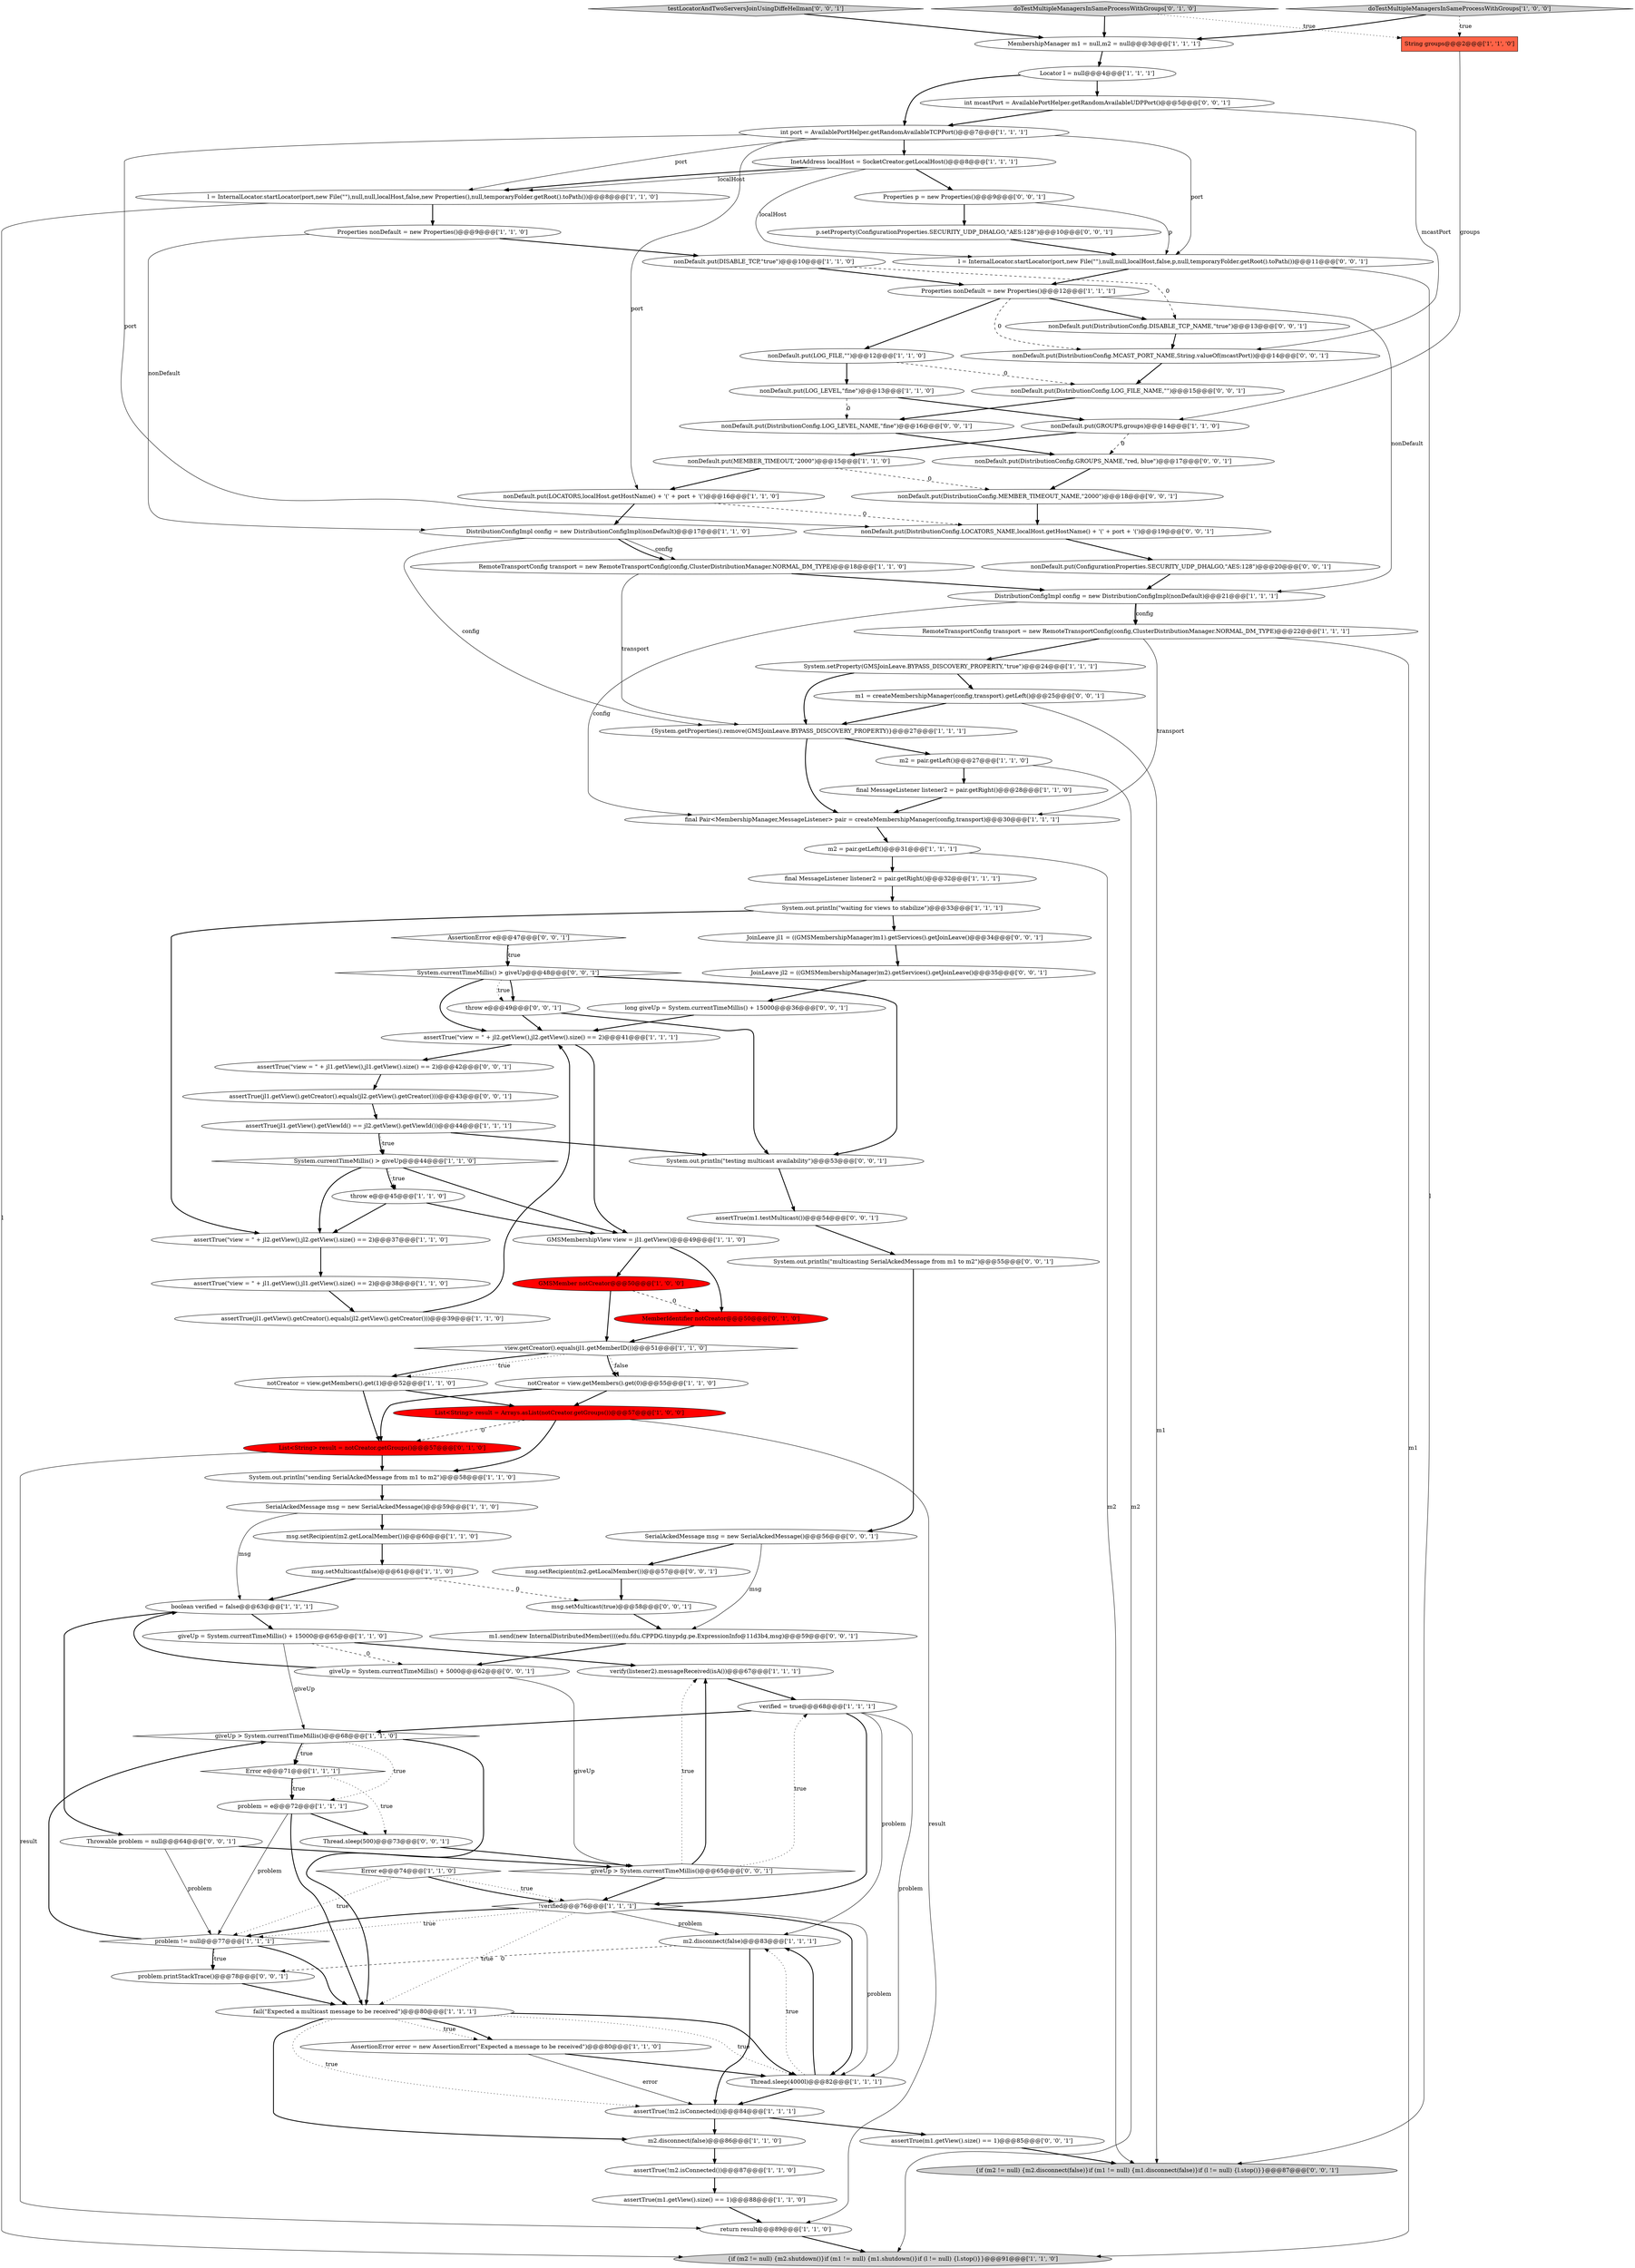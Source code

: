 digraph {
8 [style = filled, label = "view.getCreator().equals(jl1.getMemberID())@@@51@@@['1', '1', '0']", fillcolor = white, shape = diamond image = "AAA0AAABBB1BBB"];
96 [style = filled, label = "assertTrue(jl1.getView().getCreator().equals(jl2.getView().getCreator()))@@@43@@@['0', '0', '1']", fillcolor = white, shape = ellipse image = "AAA0AAABBB3BBB"];
102 [style = filled, label = "JoinLeave jl1 = ((GMSMembershipManager)m1).getServices().getJoinLeave()@@@34@@@['0', '0', '1']", fillcolor = white, shape = ellipse image = "AAA0AAABBB3BBB"];
29 [style = filled, label = "assertTrue(\"view = \" + jl2.getView(),jl2.getView().size() == 2)@@@41@@@['1', '1', '1']", fillcolor = white, shape = ellipse image = "AAA0AAABBB1BBB"];
25 [style = filled, label = "nonDefault.put(GROUPS,groups)@@@14@@@['1', '1', '0']", fillcolor = white, shape = ellipse image = "AAA0AAABBB1BBB"];
40 [style = filled, label = "final Pair<MembershipManager,MessageListener> pair = createMembershipManager(config,transport)@@@30@@@['1', '1', '1']", fillcolor = white, shape = ellipse image = "AAA0AAABBB1BBB"];
48 [style = filled, label = "verify(listener2).messageReceived(isA())@@@67@@@['1', '1', '1']", fillcolor = white, shape = ellipse image = "AAA0AAABBB1BBB"];
71 [style = filled, label = "nonDefault.put(DistributionConfig.LOG_LEVEL_NAME,\"fine\")@@@16@@@['0', '0', '1']", fillcolor = white, shape = ellipse image = "AAA0AAABBB3BBB"];
101 [style = filled, label = "assertTrue(\"view = \" + jl1.getView(),jl1.getView().size() == 2)@@@42@@@['0', '0', '1']", fillcolor = white, shape = ellipse image = "AAA0AAABBB3BBB"];
24 [style = filled, label = "l = InternalLocator.startLocator(port,new File(\"\"),null,null,localHost,false,new Properties(),null,temporaryFolder.getRoot().toPath())@@@8@@@['1', '1', '0']", fillcolor = white, shape = ellipse image = "AAA0AAABBB1BBB"];
74 [style = filled, label = "assertTrue(m1.testMulticast())@@@54@@@['0', '0', '1']", fillcolor = white, shape = ellipse image = "AAA0AAABBB3BBB"];
55 [style = filled, label = "DistributionConfigImpl config = new DistributionConfigImpl(nonDefault)@@@17@@@['1', '1', '0']", fillcolor = white, shape = ellipse image = "AAA0AAABBB1BBB"];
98 [style = filled, label = "throw e@@@49@@@['0', '0', '1']", fillcolor = white, shape = ellipse image = "AAA0AAABBB3BBB"];
19 [style = filled, label = "giveUp = System.currentTimeMillis() + 15000@@@65@@@['1', '1', '0']", fillcolor = white, shape = ellipse image = "AAA0AAABBB1BBB"];
43 [style = filled, label = "fail(\"Expected a multicast message to be received\")@@@80@@@['1', '1', '1']", fillcolor = white, shape = ellipse image = "AAA0AAABBB1BBB"];
11 [style = filled, label = "final MessageListener listener2 = pair.getRight()@@@28@@@['1', '1', '0']", fillcolor = white, shape = ellipse image = "AAA0AAABBB1BBB"];
17 [style = filled, label = "System.currentTimeMillis() > giveUp@@@44@@@['1', '1', '0']", fillcolor = white, shape = diamond image = "AAA0AAABBB1BBB"];
78 [style = filled, label = "nonDefault.put(DistributionConfig.MEMBER_TIMEOUT_NAME,\"2000\")@@@18@@@['0', '0', '1']", fillcolor = white, shape = ellipse image = "AAA0AAABBB3BBB"];
81 [style = filled, label = "assertTrue(m1.getView().size() == 1)@@@85@@@['0', '0', '1']", fillcolor = white, shape = ellipse image = "AAA0AAABBB3BBB"];
32 [style = filled, label = "RemoteTransportConfig transport = new RemoteTransportConfig(config,ClusterDistributionManager.NORMAL_DM_TYPE)@@@18@@@['1', '1', '0']", fillcolor = white, shape = ellipse image = "AAA0AAABBB1BBB"];
23 [style = filled, label = "Error e@@@74@@@['1', '1', '0']", fillcolor = white, shape = diamond image = "AAA0AAABBB1BBB"];
94 [style = filled, label = "m1.send(new InternalDistributedMember((((edu.fdu.CPPDG.tinypdg.pe.ExpressionInfo@11d3b4,msg)@@@59@@@['0', '0', '1']", fillcolor = white, shape = ellipse image = "AAA0AAABBB3BBB"];
100 [style = filled, label = "nonDefault.put(DistributionConfig.LOG_FILE_NAME,\"\")@@@15@@@['0', '0', '1']", fillcolor = white, shape = ellipse image = "AAA0AAABBB3BBB"];
15 [style = filled, label = "final MessageListener listener2 = pair.getRight()@@@32@@@['1', '1', '1']", fillcolor = white, shape = ellipse image = "AAA0AAABBB1BBB"];
70 [style = filled, label = "nonDefault.put(DistributionConfig.GROUPS_NAME,\"red, blue\")@@@17@@@['0', '0', '1']", fillcolor = white, shape = ellipse image = "AAA0AAABBB3BBB"];
27 [style = filled, label = "InetAddress localHost = SocketCreator.getLocalHost()@@@8@@@['1', '1', '1']", fillcolor = white, shape = ellipse image = "AAA0AAABBB1BBB"];
33 [style = filled, label = "System.setProperty(GMSJoinLeave.BYPASS_DISCOVERY_PROPERTY,\"true\")@@@24@@@['1', '1', '1']", fillcolor = white, shape = ellipse image = "AAA0AAABBB1BBB"];
63 [style = filled, label = "m2.disconnect(false)@@@83@@@['1', '1', '1']", fillcolor = white, shape = ellipse image = "AAA0AAABBB1BBB"];
5 [style = filled, label = "assertTrue(jl1.getView().getViewId() == jl2.getView().getViewId())@@@44@@@['1', '1', '1']", fillcolor = white, shape = ellipse image = "AAA0AAABBB1BBB"];
62 [style = filled, label = "notCreator = view.getMembers().get(1)@@@52@@@['1', '1', '0']", fillcolor = white, shape = ellipse image = "AAA0AAABBB1BBB"];
69 [style = filled, label = "{if (m2 != null) {m2.disconnect(false)}if (m1 != null) {m1.disconnect(false)}if (l != null) {l.stop()}}@@@87@@@['0', '0', '1']", fillcolor = lightgray, shape = ellipse image = "AAA0AAABBB3BBB"];
73 [style = filled, label = "msg.setRecipient(m2.getLocalMember())@@@57@@@['0', '0', '1']", fillcolor = white, shape = ellipse image = "AAA0AAABBB3BBB"];
53 [style = filled, label = "GMSMembershipView view = jl1.getView()@@@49@@@['1', '1', '0']", fillcolor = white, shape = ellipse image = "AAA0AAABBB1BBB"];
68 [style = filled, label = "testLocatorAndTwoServersJoinUsingDiffeHellman['0', '0', '1']", fillcolor = lightgray, shape = diamond image = "AAA0AAABBB3BBB"];
54 [style = filled, label = "System.out.println(\"sending SerialAckedMessage from m1 to m2\")@@@58@@@['1', '1', '0']", fillcolor = white, shape = ellipse image = "AAA0AAABBB1BBB"];
13 [style = filled, label = "{System.getProperties().remove(GMSJoinLeave.BYPASS_DISCOVERY_PROPERTY)}@@@27@@@['1', '1', '1']", fillcolor = white, shape = ellipse image = "AAA0AAABBB1BBB"];
2 [style = filled, label = "assertTrue(!m2.isConnected())@@@87@@@['1', '1', '0']", fillcolor = white, shape = ellipse image = "AAA0AAABBB1BBB"];
35 [style = filled, label = "nonDefault.put(LOG_FILE,\"\")@@@12@@@['1', '1', '0']", fillcolor = white, shape = ellipse image = "AAA0AAABBB1BBB"];
95 [style = filled, label = "System.currentTimeMillis() > giveUp@@@48@@@['0', '0', '1']", fillcolor = white, shape = diamond image = "AAA0AAABBB3BBB"];
59 [style = filled, label = "List<String> result = Arrays.asList(notCreator.getGroups())@@@57@@@['1', '0', '0']", fillcolor = red, shape = ellipse image = "AAA1AAABBB1BBB"];
26 [style = filled, label = "throw e@@@45@@@['1', '1', '0']", fillcolor = white, shape = ellipse image = "AAA0AAABBB1BBB"];
60 [style = filled, label = "nonDefault.put(LOCATORS,localHost.getHostName() + '(' + port + '(')@@@16@@@['1', '1', '0']", fillcolor = white, shape = ellipse image = "AAA0AAABBB1BBB"];
91 [style = filled, label = "System.out.println(\"testing multicast availability\")@@@53@@@['0', '0', '1']", fillcolor = white, shape = ellipse image = "AAA0AAABBB3BBB"];
44 [style = filled, label = "nonDefault.put(MEMBER_TIMEOUT,\"2000\")@@@15@@@['1', '1', '0']", fillcolor = white, shape = ellipse image = "AAA0AAABBB1BBB"];
65 [style = filled, label = "List<String> result = notCreator.getGroups()@@@57@@@['0', '1', '0']", fillcolor = red, shape = ellipse image = "AAA1AAABBB2BBB"];
36 [style = filled, label = "GMSMember notCreator@@@50@@@['1', '0', '0']", fillcolor = red, shape = ellipse image = "AAA1AAABBB1BBB"];
10 [style = filled, label = "Properties nonDefault = new Properties()@@@9@@@['1', '1', '0']", fillcolor = white, shape = ellipse image = "AAA0AAABBB1BBB"];
58 [style = filled, label = "Thread.sleep(4000l)@@@82@@@['1', '1', '1']", fillcolor = white, shape = ellipse image = "AAA0AAABBB1BBB"];
39 [style = filled, label = "System.out.println(\"waiting for views to stabilize\")@@@33@@@['1', '1', '1']", fillcolor = white, shape = ellipse image = "AAA0AAABBB1BBB"];
82 [style = filled, label = "l = InternalLocator.startLocator(port,new File(\"\"),null,null,localHost,false,p,null,temporaryFolder.getRoot().toPath())@@@11@@@['0', '0', '1']", fillcolor = white, shape = ellipse image = "AAA0AAABBB3BBB"];
77 [style = filled, label = "Throwable problem = null@@@64@@@['0', '0', '1']", fillcolor = white, shape = ellipse image = "AAA0AAABBB3BBB"];
46 [style = filled, label = "assertTrue(jl1.getView().getCreator().equals(jl2.getView().getCreator()))@@@39@@@['1', '1', '0']", fillcolor = white, shape = ellipse image = "AAA0AAABBB1BBB"];
87 [style = filled, label = "nonDefault.put(DistributionConfig.MCAST_PORT_NAME,String.valueOf(mcastPort))@@@14@@@['0', '0', '1']", fillcolor = white, shape = ellipse image = "AAA0AAABBB3BBB"];
18 [style = filled, label = "m2 = pair.getLeft()@@@31@@@['1', '1', '1']", fillcolor = white, shape = ellipse image = "AAA0AAABBB1BBB"];
79 [style = filled, label = "m1 = createMembershipManager(config,transport).getLeft()@@@25@@@['0', '0', '1']", fillcolor = white, shape = ellipse image = "AAA0AAABBB3BBB"];
92 [style = filled, label = "Thread.sleep(500)@@@73@@@['0', '0', '1']", fillcolor = white, shape = ellipse image = "AAA0AAABBB3BBB"];
88 [style = filled, label = "AssertionError e@@@47@@@['0', '0', '1']", fillcolor = white, shape = diamond image = "AAA0AAABBB3BBB"];
37 [style = filled, label = "SerialAckedMessage msg = new SerialAckedMessage()@@@59@@@['1', '1', '0']", fillcolor = white, shape = ellipse image = "AAA0AAABBB1BBB"];
16 [style = filled, label = "giveUp > System.currentTimeMillis()@@@68@@@['1', '1', '0']", fillcolor = white, shape = diamond image = "AAA0AAABBB1BBB"];
3 [style = filled, label = "doTestMultipleManagersInSameProcessWithGroups['1', '0', '0']", fillcolor = lightgray, shape = diamond image = "AAA0AAABBB1BBB"];
22 [style = filled, label = "m2 = pair.getLeft()@@@27@@@['1', '1', '0']", fillcolor = white, shape = ellipse image = "AAA0AAABBB1BBB"];
86 [style = filled, label = "p.setProperty(ConfigurationProperties.SECURITY_UDP_DHALGO,\"AES:128\")@@@10@@@['0', '0', '1']", fillcolor = white, shape = ellipse image = "AAA0AAABBB3BBB"];
34 [style = filled, label = "Properties nonDefault = new Properties()@@@12@@@['1', '1', '1']", fillcolor = white, shape = ellipse image = "AAA0AAABBB1BBB"];
90 [style = filled, label = "System.out.println(\"multicasting SerialAckedMessage from m1 to m2\")@@@55@@@['0', '0', '1']", fillcolor = white, shape = ellipse image = "AAA0AAABBB3BBB"];
1 [style = filled, label = "boolean verified = false@@@63@@@['1', '1', '1']", fillcolor = white, shape = ellipse image = "AAA0AAABBB1BBB"];
67 [style = filled, label = "nonDefault.put(ConfigurationProperties.SECURITY_UDP_DHALGO,\"AES:128\")@@@20@@@['0', '0', '1']", fillcolor = white, shape = ellipse image = "AAA0AAABBB3BBB"];
66 [style = filled, label = "doTestMultipleManagersInSameProcessWithGroups['0', '1', '0']", fillcolor = lightgray, shape = diamond image = "AAA0AAABBB2BBB"];
99 [style = filled, label = "int mcastPort = AvailablePortHelper.getRandomAvailableUDPPort()@@@5@@@['0', '0', '1']", fillcolor = white, shape = ellipse image = "AAA0AAABBB3BBB"];
52 [style = filled, label = "nonDefault.put(LOG_LEVEL,\"fine\")@@@13@@@['1', '1', '0']", fillcolor = white, shape = ellipse image = "AAA0AAABBB1BBB"];
14 [style = filled, label = "assertTrue(!m2.isConnected())@@@84@@@['1', '1', '1']", fillcolor = white, shape = ellipse image = "AAA0AAABBB1BBB"];
83 [style = filled, label = "giveUp > System.currentTimeMillis()@@@65@@@['0', '0', '1']", fillcolor = white, shape = diamond image = "AAA0AAABBB3BBB"];
49 [style = filled, label = "msg.setMulticast(false)@@@61@@@['1', '1', '0']", fillcolor = white, shape = ellipse image = "AAA0AAABBB1BBB"];
76 [style = filled, label = "nonDefault.put(DistributionConfig.LOCATORS_NAME,localHost.getHostName() + '(' + port + '(')@@@19@@@['0', '0', '1']", fillcolor = white, shape = ellipse image = "AAA0AAABBB3BBB"];
80 [style = filled, label = "msg.setMulticast(true)@@@58@@@['0', '0', '1']", fillcolor = white, shape = ellipse image = "AAA0AAABBB3BBB"];
7 [style = filled, label = "assertTrue(\"view = \" + jl2.getView(),jl2.getView().size() == 2)@@@37@@@['1', '1', '0']", fillcolor = white, shape = ellipse image = "AAA0AAABBB1BBB"];
45 [style = filled, label = "assertTrue(m1.getView().size() == 1)@@@88@@@['1', '1', '0']", fillcolor = white, shape = ellipse image = "AAA0AAABBB1BBB"];
89 [style = filled, label = "giveUp = System.currentTimeMillis() + 5000@@@62@@@['0', '0', '1']", fillcolor = white, shape = ellipse image = "AAA0AAABBB3BBB"];
75 [style = filled, label = "JoinLeave jl2 = ((GMSMembershipManager)m2).getServices().getJoinLeave()@@@35@@@['0', '0', '1']", fillcolor = white, shape = ellipse image = "AAA0AAABBB3BBB"];
4 [style = filled, label = "Error e@@@71@@@['1', '1', '1']", fillcolor = white, shape = diamond image = "AAA0AAABBB1BBB"];
85 [style = filled, label = "problem.printStackTrace()@@@78@@@['0', '0', '1']", fillcolor = white, shape = ellipse image = "AAA0AAABBB3BBB"];
12 [style = filled, label = "Locator l = null@@@4@@@['1', '1', '1']", fillcolor = white, shape = ellipse image = "AAA0AAABBB1BBB"];
93 [style = filled, label = "nonDefault.put(DistributionConfig.DISABLE_TCP_NAME,\"true\")@@@13@@@['0', '0', '1']", fillcolor = white, shape = ellipse image = "AAA0AAABBB3BBB"];
47 [style = filled, label = "notCreator = view.getMembers().get(0)@@@55@@@['1', '1', '0']", fillcolor = white, shape = ellipse image = "AAA0AAABBB1BBB"];
56 [style = filled, label = "problem != null@@@77@@@['1', '1', '1']", fillcolor = white, shape = diamond image = "AAA0AAABBB1BBB"];
97 [style = filled, label = "Properties p = new Properties()@@@9@@@['0', '0', '1']", fillcolor = white, shape = ellipse image = "AAA0AAABBB3BBB"];
9 [style = filled, label = "String groups@@@2@@@['1', '1', '0']", fillcolor = tomato, shape = box image = "AAA0AAABBB1BBB"];
50 [style = filled, label = "m2.disconnect(false)@@@86@@@['1', '1', '0']", fillcolor = white, shape = ellipse image = "AAA0AAABBB1BBB"];
28 [style = filled, label = "nonDefault.put(DISABLE_TCP,\"true\")@@@10@@@['1', '1', '0']", fillcolor = white, shape = ellipse image = "AAA0AAABBB1BBB"];
0 [style = filled, label = "assertTrue(\"view = \" + jl1.getView(),jl1.getView().size() == 2)@@@38@@@['1', '1', '0']", fillcolor = white, shape = ellipse image = "AAA0AAABBB1BBB"];
41 [style = filled, label = "verified = true@@@68@@@['1', '1', '1']", fillcolor = white, shape = ellipse image = "AAA0AAABBB1BBB"];
6 [style = filled, label = "return result@@@89@@@['1', '1', '0']", fillcolor = white, shape = ellipse image = "AAA0AAABBB1BBB"];
51 [style = filled, label = "MembershipManager m1 = null,m2 = null@@@3@@@['1', '1', '1']", fillcolor = white, shape = ellipse image = "AAA0AAABBB1BBB"];
21 [style = filled, label = "problem = e@@@72@@@['1', '1', '1']", fillcolor = white, shape = ellipse image = "AAA0AAABBB1BBB"];
61 [style = filled, label = "RemoteTransportConfig transport = new RemoteTransportConfig(config,ClusterDistributionManager.NORMAL_DM_TYPE)@@@22@@@['1', '1', '1']", fillcolor = white, shape = ellipse image = "AAA0AAABBB1BBB"];
30 [style = filled, label = "{if (m2 != null) {m2.shutdown()}if (m1 != null) {m1.shutdown()}if (l != null) {l.stop()}}@@@91@@@['1', '1', '0']", fillcolor = lightgray, shape = ellipse image = "AAA0AAABBB1BBB"];
20 [style = filled, label = "msg.setRecipient(m2.getLocalMember())@@@60@@@['1', '1', '0']", fillcolor = white, shape = ellipse image = "AAA0AAABBB1BBB"];
72 [style = filled, label = "SerialAckedMessage msg = new SerialAckedMessage()@@@56@@@['0', '0', '1']", fillcolor = white, shape = ellipse image = "AAA0AAABBB3BBB"];
31 [style = filled, label = "int port = AvailablePortHelper.getRandomAvailableTCPPort()@@@7@@@['1', '1', '1']", fillcolor = white, shape = ellipse image = "AAA0AAABBB1BBB"];
64 [style = filled, label = "MemberIdentifier notCreator@@@50@@@['0', '1', '0']", fillcolor = red, shape = ellipse image = "AAA1AAABBB2BBB"];
42 [style = filled, label = "!verified@@@76@@@['1', '1', '1']", fillcolor = white, shape = diamond image = "AAA0AAABBB1BBB"];
84 [style = filled, label = "long giveUp = System.currentTimeMillis() + 15000@@@36@@@['0', '0', '1']", fillcolor = white, shape = ellipse image = "AAA0AAABBB3BBB"];
57 [style = filled, label = "DistributionConfigImpl config = new DistributionConfigImpl(nonDefault)@@@21@@@['1', '1', '1']", fillcolor = white, shape = ellipse image = "AAA0AAABBB1BBB"];
38 [style = filled, label = "AssertionError error = new AssertionError(\"Expected a message to be received\")@@@80@@@['1', '1', '0']", fillcolor = white, shape = ellipse image = "AAA0AAABBB1BBB"];
99->87 [style = solid, label="mcastPort"];
71->70 [style = bold, label=""];
90->72 [style = bold, label=""];
83->42 [style = bold, label=""];
65->54 [style = bold, label=""];
4->92 [style = dotted, label="true"];
89->83 [style = solid, label="giveUp"];
0->46 [style = bold, label=""];
12->99 [style = bold, label=""];
21->43 [style = bold, label=""];
64->8 [style = bold, label=""];
56->85 [style = bold, label=""];
50->2 [style = bold, label=""];
84->29 [style = bold, label=""];
98->29 [style = bold, label=""];
58->63 [style = dotted, label="true"];
25->44 [style = bold, label=""];
49->80 [style = dashed, label="0"];
35->100 [style = dashed, label="0"];
53->36 [style = bold, label=""];
17->53 [style = bold, label=""];
73->80 [style = bold, label=""];
31->60 [style = solid, label="port"];
45->6 [style = bold, label=""];
62->65 [style = bold, label=""];
72->73 [style = bold, label=""];
54->37 [style = bold, label=""];
52->71 [style = dashed, label="0"];
88->95 [style = bold, label=""];
43->14 [style = dotted, label="true"];
8->47 [style = bold, label=""];
16->43 [style = bold, label=""];
97->82 [style = solid, label="p"];
67->57 [style = bold, label=""];
66->9 [style = dotted, label="true"];
31->76 [style = solid, label="port"];
19->16 [style = solid, label="giveUp"];
65->6 [style = solid, label="result"];
13->22 [style = bold, label=""];
83->48 [style = dotted, label="true"];
44->78 [style = dashed, label="0"];
81->69 [style = bold, label=""];
89->1 [style = bold, label=""];
43->58 [style = bold, label=""];
59->54 [style = bold, label=""];
56->43 [style = bold, label=""];
24->10 [style = bold, label=""];
17->26 [style = dotted, label="true"];
25->70 [style = dashed, label="0"];
95->98 [style = bold, label=""];
99->31 [style = bold, label=""];
98->91 [style = bold, label=""];
21->56 [style = solid, label="problem"];
48->41 [style = bold, label=""];
26->7 [style = bold, label=""];
57->61 [style = bold, label=""];
94->89 [style = bold, label=""];
18->15 [style = bold, label=""];
41->58 [style = solid, label="problem"];
4->21 [style = bold, label=""];
41->63 [style = solid, label="problem"];
7->0 [style = bold, label=""];
79->13 [style = bold, label=""];
13->40 [style = bold, label=""];
8->62 [style = dotted, label="true"];
23->42 [style = dotted, label="true"];
37->1 [style = solid, label="msg"];
3->51 [style = bold, label=""];
5->17 [style = bold, label=""];
16->4 [style = dotted, label="true"];
33->13 [style = bold, label=""];
83->48 [style = bold, label=""];
31->82 [style = solid, label="port"];
85->43 [style = bold, label=""];
35->52 [style = bold, label=""];
57->40 [style = solid, label="config"];
8->62 [style = bold, label=""];
79->69 [style = solid, label="m1"];
60->55 [style = bold, label=""];
58->63 [style = bold, label=""];
5->91 [style = bold, label=""];
100->71 [style = bold, label=""];
49->1 [style = bold, label=""];
24->30 [style = solid, label="l"];
97->86 [style = bold, label=""];
31->27 [style = bold, label=""];
39->7 [style = bold, label=""];
87->100 [style = bold, label=""];
95->91 [style = bold, label=""];
42->43 [style = dotted, label="true"];
55->32 [style = solid, label="config"];
42->56 [style = bold, label=""];
19->89 [style = dashed, label="0"];
72->94 [style = solid, label="msg"];
66->51 [style = bold, label=""];
56->16 [style = bold, label=""];
16->21 [style = dotted, label="true"];
59->6 [style = solid, label="result"];
95->98 [style = dotted, label="true"];
61->40 [style = solid, label="transport"];
34->35 [style = bold, label=""];
55->32 [style = bold, label=""];
1->19 [style = bold, label=""];
53->64 [style = bold, label=""];
9->25 [style = solid, label="groups"];
22->11 [style = bold, label=""];
12->31 [style = bold, label=""];
22->30 [style = solid, label="m2"];
70->78 [style = bold, label=""];
34->87 [style = dashed, label="0"];
63->14 [style = bold, label=""];
43->38 [style = dotted, label="true"];
61->30 [style = solid, label="m1"];
95->29 [style = bold, label=""];
27->97 [style = bold, label=""];
34->93 [style = bold, label=""];
26->53 [style = bold, label=""];
39->102 [style = bold, label=""];
34->57 [style = solid, label="nonDefault"];
51->12 [style = bold, label=""];
58->14 [style = bold, label=""];
74->90 [style = bold, label=""];
31->24 [style = solid, label="port"];
32->57 [style = bold, label=""];
3->9 [style = dotted, label="true"];
77->56 [style = solid, label="problem"];
47->59 [style = bold, label=""];
29->101 [style = bold, label=""];
68->51 [style = bold, label=""];
46->29 [style = bold, label=""];
63->85 [style = dashed, label="0"];
23->42 [style = bold, label=""];
101->96 [style = bold, label=""];
92->83 [style = bold, label=""];
28->93 [style = dashed, label="0"];
4->21 [style = dotted, label="true"];
33->79 [style = bold, label=""];
43->38 [style = bold, label=""];
86->82 [style = bold, label=""];
42->58 [style = bold, label=""];
76->67 [style = bold, label=""];
1->77 [style = bold, label=""];
42->58 [style = solid, label="problem"];
27->82 [style = solid, label="localHost"];
57->61 [style = solid, label="config"];
14->50 [style = bold, label=""];
38->14 [style = solid, label="error"];
36->8 [style = bold, label=""];
2->45 [style = bold, label=""];
20->49 [style = bold, label=""];
77->83 [style = bold, label=""];
41->16 [style = bold, label=""];
27->24 [style = bold, label=""];
27->24 [style = solid, label="localHost"];
60->76 [style = dashed, label="0"];
16->4 [style = bold, label=""];
96->5 [style = bold, label=""];
10->55 [style = solid, label="nonDefault"];
55->13 [style = solid, label="config"];
5->17 [style = dotted, label="true"];
29->53 [style = bold, label=""];
62->59 [style = bold, label=""];
42->63 [style = solid, label="problem"];
21->92 [style = bold, label=""];
17->26 [style = bold, label=""];
10->28 [style = bold, label=""];
44->60 [style = bold, label=""];
19->48 [style = bold, label=""];
43->50 [style = bold, label=""];
28->34 [style = bold, label=""];
56->85 [style = dotted, label="true"];
14->81 [style = bold, label=""];
38->58 [style = bold, label=""];
75->84 [style = bold, label=""];
37->20 [style = bold, label=""];
18->69 [style = solid, label="m2"];
40->18 [style = bold, label=""];
82->34 [style = bold, label=""];
11->40 [style = bold, label=""];
93->87 [style = bold, label=""];
36->64 [style = dashed, label="0"];
88->95 [style = dotted, label="true"];
17->7 [style = bold, label=""];
52->25 [style = bold, label=""];
59->65 [style = dashed, label="0"];
80->94 [style = bold, label=""];
82->69 [style = solid, label="l"];
15->39 [style = bold, label=""];
42->56 [style = dotted, label="true"];
47->65 [style = bold, label=""];
102->75 [style = bold, label=""];
43->58 [style = dotted, label="true"];
83->41 [style = dotted, label="true"];
23->56 [style = dotted, label="true"];
78->76 [style = bold, label=""];
8->47 [style = dotted, label="false"];
32->13 [style = solid, label="transport"];
61->33 [style = bold, label=""];
91->74 [style = bold, label=""];
41->42 [style = bold, label=""];
6->30 [style = bold, label=""];
}
